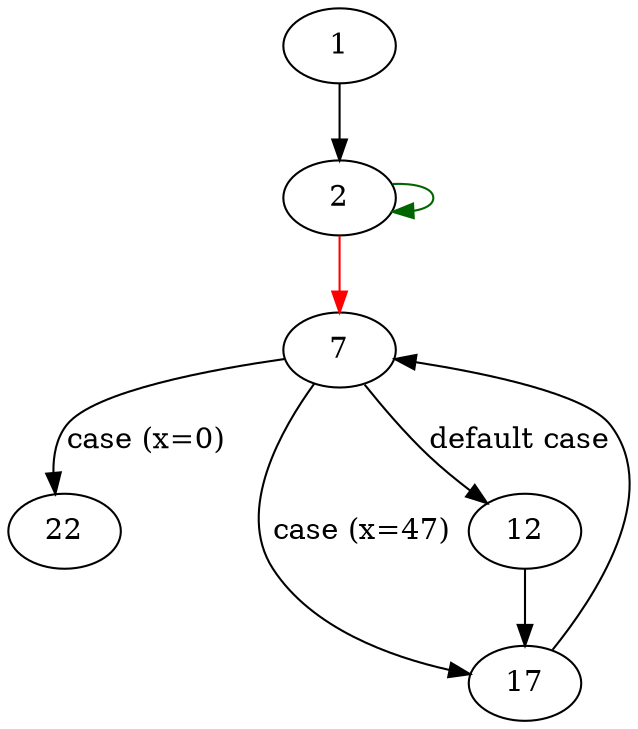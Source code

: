 strict digraph "last_component" {
	// Node definitions.
	1 [entry=true];
	2;
	7;
	22;
	17;
	12;

	// Edge definitions.
	1 -> 2;
	2 -> 2 [
		color=darkgreen
		cond=true
	];
	2 -> 7 [
		color=red
		cond=false
	];
	7 -> 22 [
		cond="case (x=0)"
		label="case (x=0)"
	];
	7 -> 17 [
		cond="case (x=47)"
		label="case (x=47)"
	];
	7 -> 12 [
		cond="default case"
		label="default case"
	];
	17 -> 7;
	12 -> 17;
}
